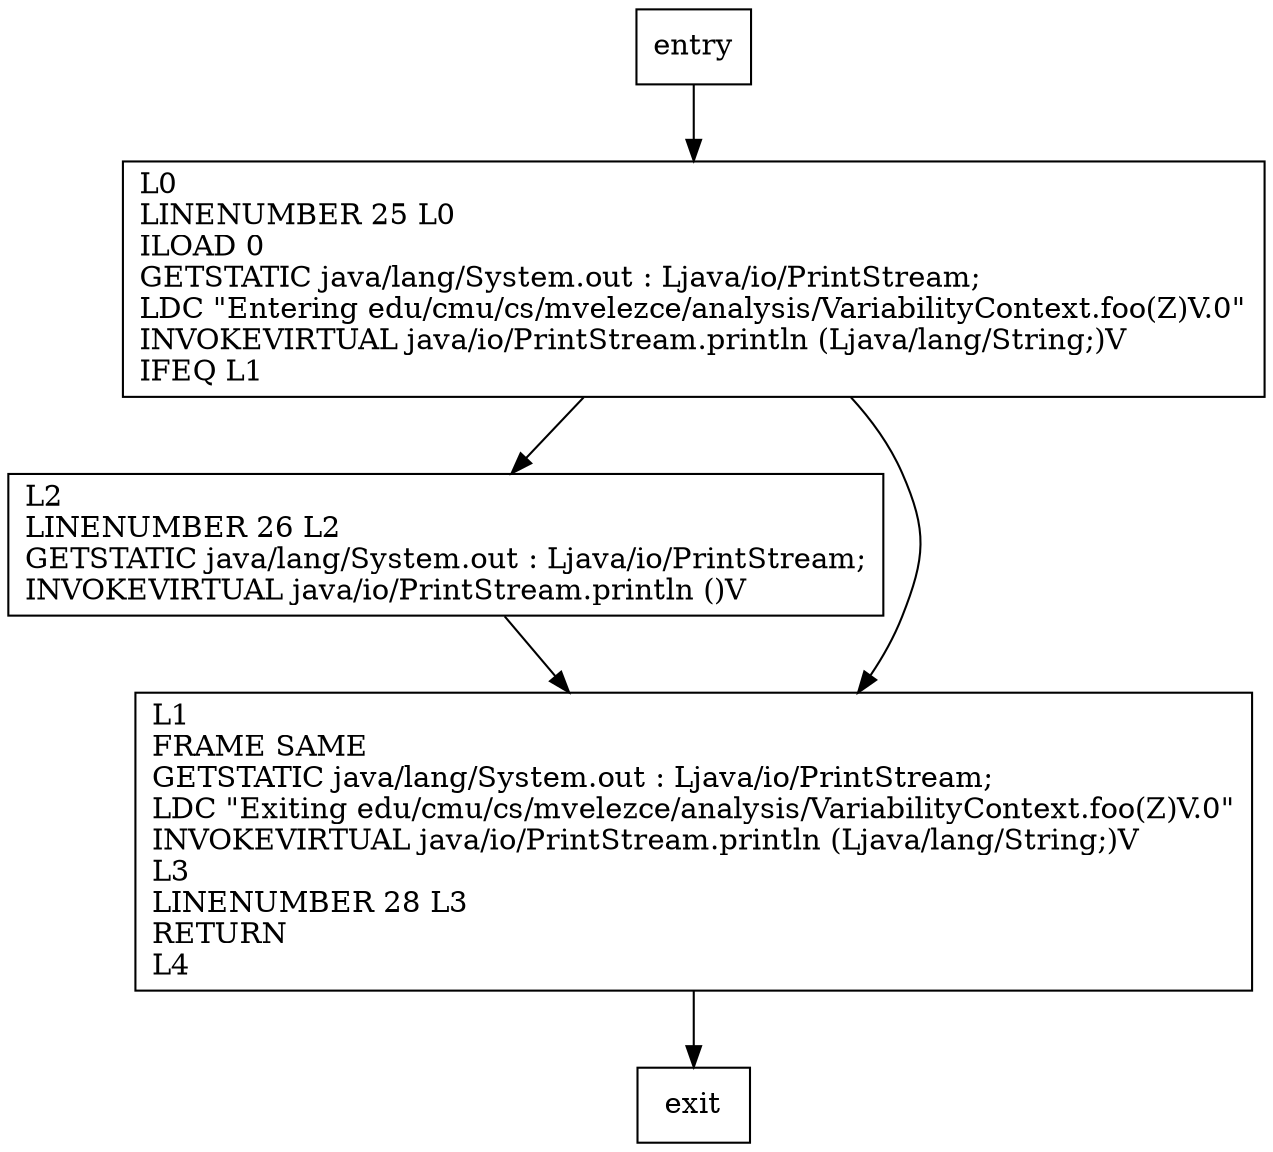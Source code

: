 digraph foo {
node [shape=record];
1296928719 [label="L0\lLINENUMBER 25 L0\lILOAD 0\lGETSTATIC java/lang/System.out : Ljava/io/PrintStream;\lLDC \"Entering edu/cmu/cs/mvelezce/analysis/VariabilityContext.foo(Z)V.0\"\lINVOKEVIRTUAL java/io/PrintStream.println (Ljava/lang/String;)V\lIFEQ L1\l"];
1628289406 [label="L2\lLINENUMBER 26 L2\lGETSTATIC java/lang/System.out : Ljava/io/PrintStream;\lINVOKEVIRTUAL java/io/PrintStream.println ()V\l"];
1862674654 [label="L1\lFRAME SAME\lGETSTATIC java/lang/System.out : Ljava/io/PrintStream;\lLDC \"Exiting edu/cmu/cs/mvelezce/analysis/VariabilityContext.foo(Z)V.0\"\lINVOKEVIRTUAL java/io/PrintStream.println (Ljava/lang/String;)V\lL3\lLINENUMBER 28 L3\lRETURN\lL4\l"];
entry;
exit;
1296928719 -> 1628289406;
1296928719 -> 1862674654;
entry -> 1296928719;
1628289406 -> 1862674654;
1862674654 -> exit;
}
